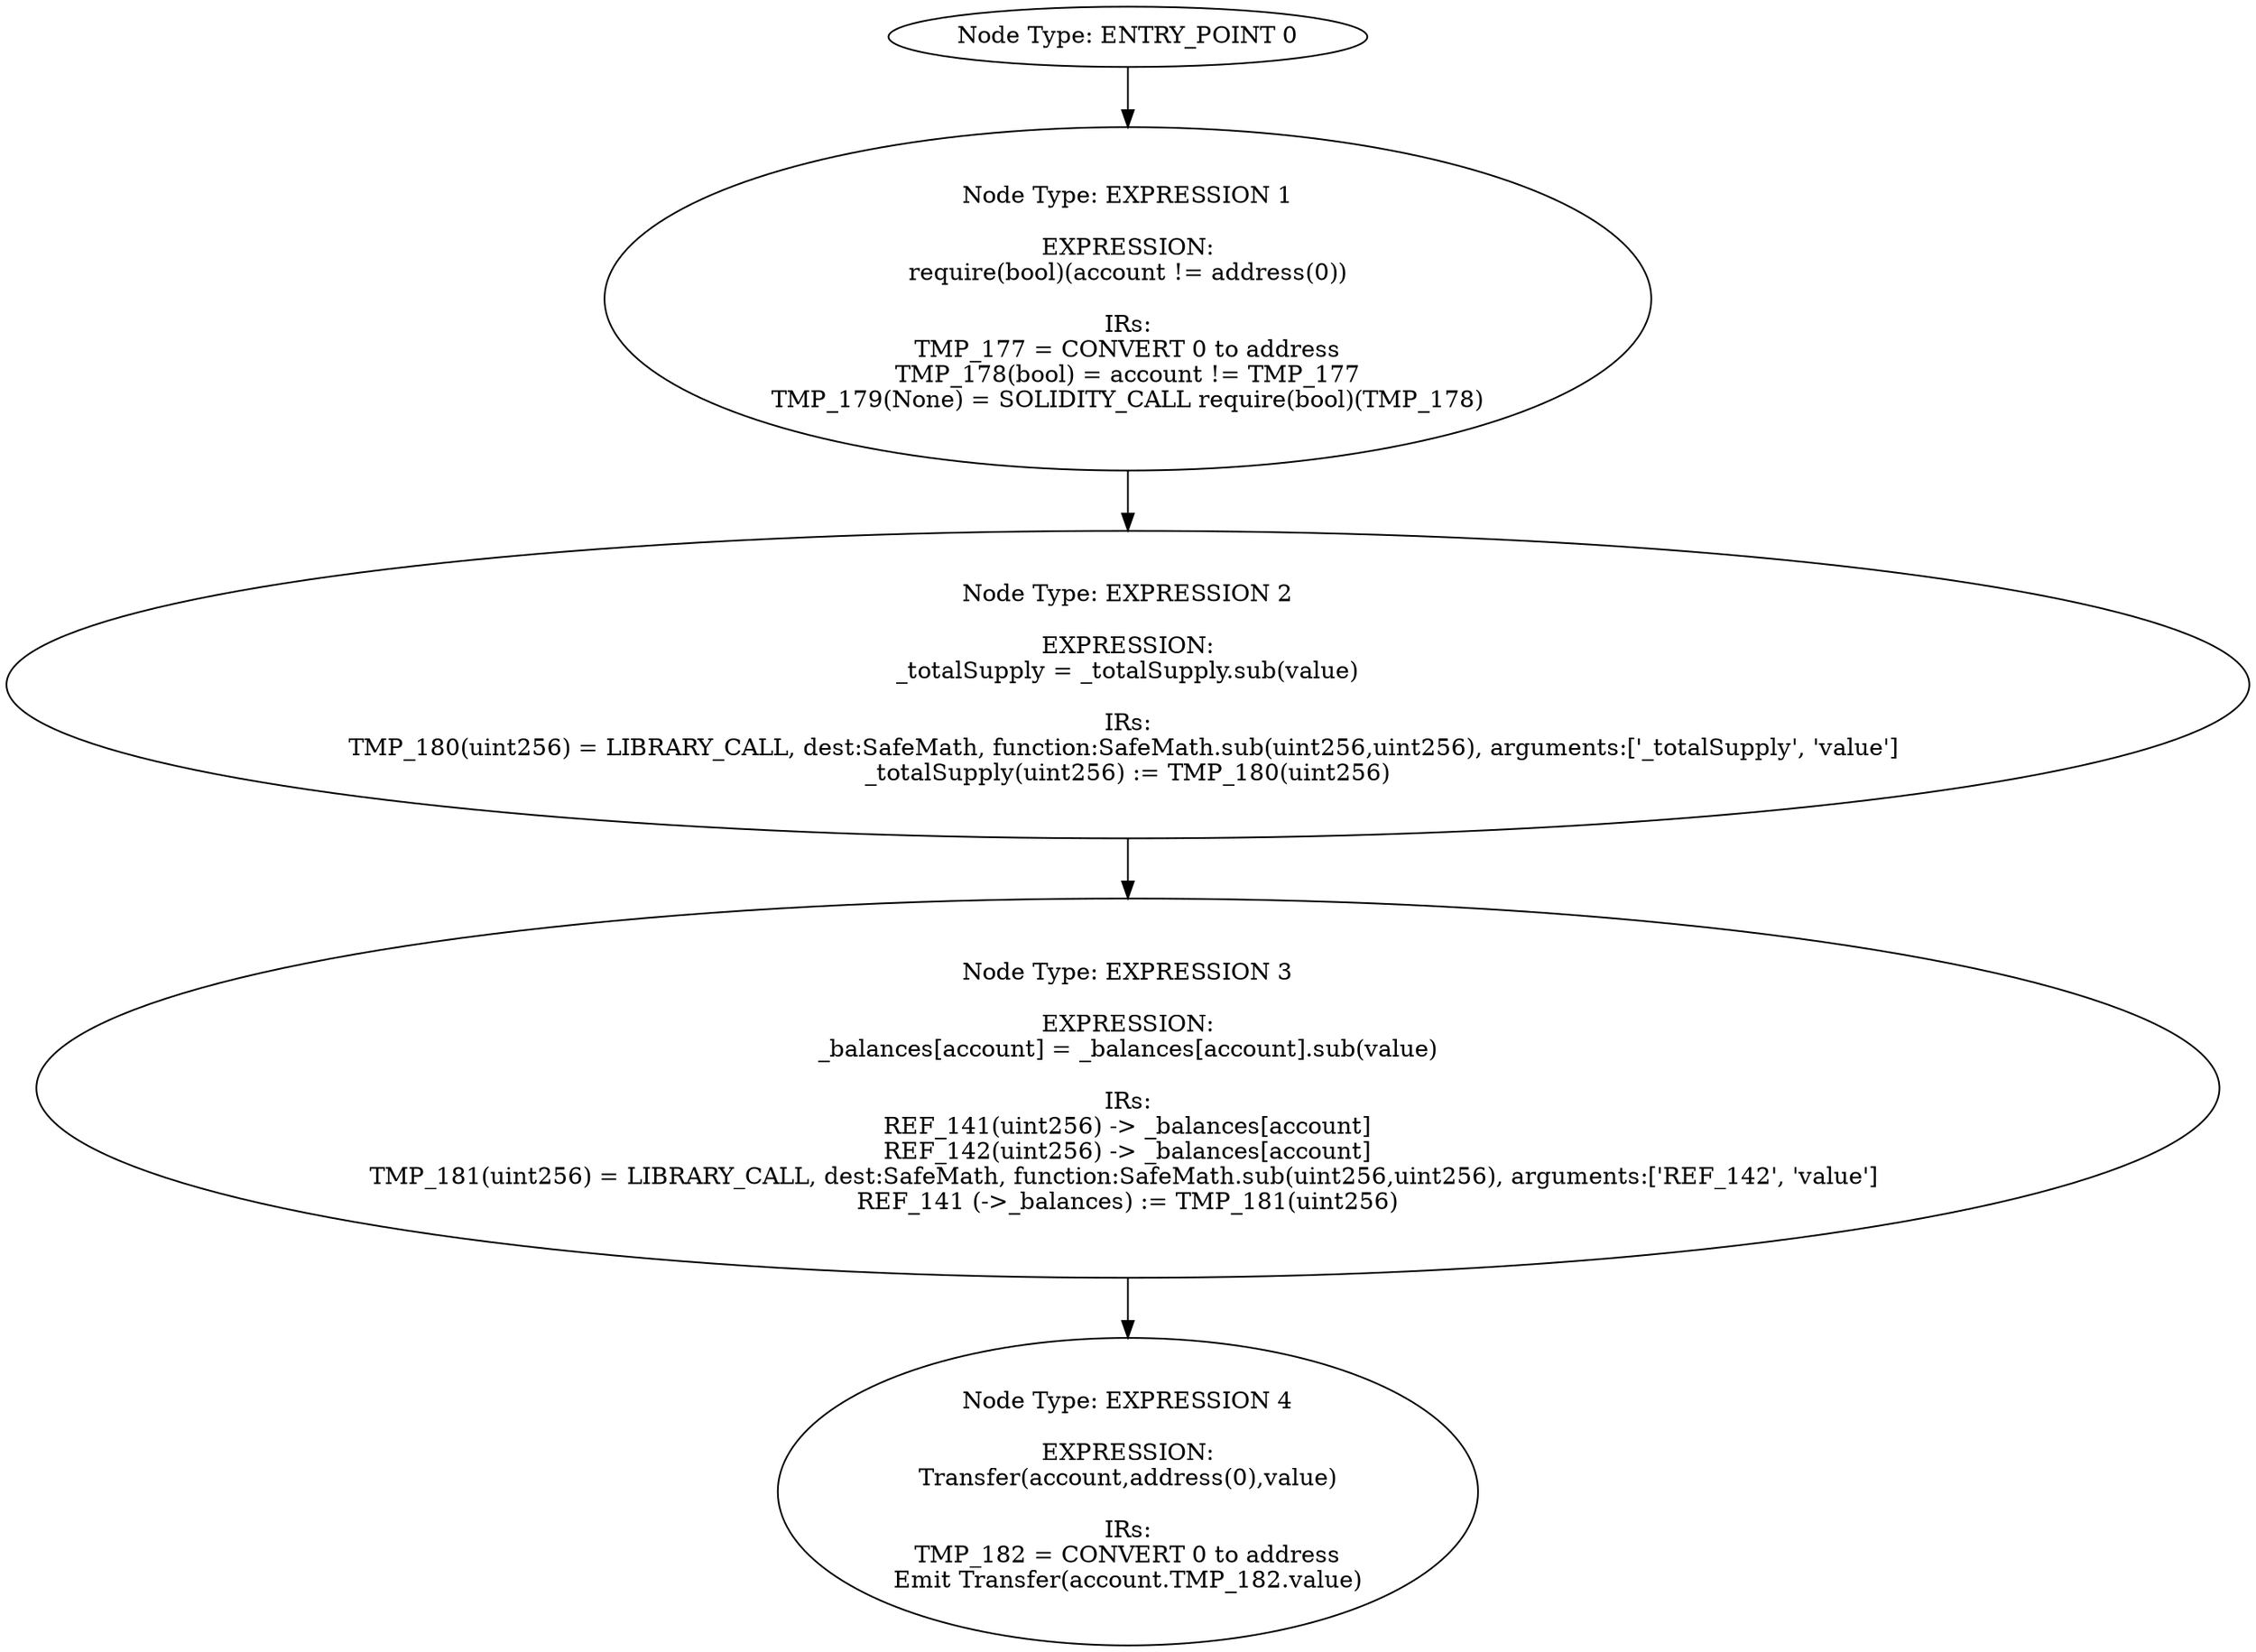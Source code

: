 digraph{
0[label="Node Type: ENTRY_POINT 0
"];
0->1;
1[label="Node Type: EXPRESSION 1

EXPRESSION:
require(bool)(account != address(0))

IRs:
TMP_177 = CONVERT 0 to address
TMP_178(bool) = account != TMP_177
TMP_179(None) = SOLIDITY_CALL require(bool)(TMP_178)"];
1->2;
2[label="Node Type: EXPRESSION 2

EXPRESSION:
_totalSupply = _totalSupply.sub(value)

IRs:
TMP_180(uint256) = LIBRARY_CALL, dest:SafeMath, function:SafeMath.sub(uint256,uint256), arguments:['_totalSupply', 'value'] 
_totalSupply(uint256) := TMP_180(uint256)"];
2->3;
3[label="Node Type: EXPRESSION 3

EXPRESSION:
_balances[account] = _balances[account].sub(value)

IRs:
REF_141(uint256) -> _balances[account]
REF_142(uint256) -> _balances[account]
TMP_181(uint256) = LIBRARY_CALL, dest:SafeMath, function:SafeMath.sub(uint256,uint256), arguments:['REF_142', 'value'] 
REF_141 (->_balances) := TMP_181(uint256)"];
3->4;
4[label="Node Type: EXPRESSION 4

EXPRESSION:
Transfer(account,address(0),value)

IRs:
TMP_182 = CONVERT 0 to address
Emit Transfer(account.TMP_182.value)"];
}
